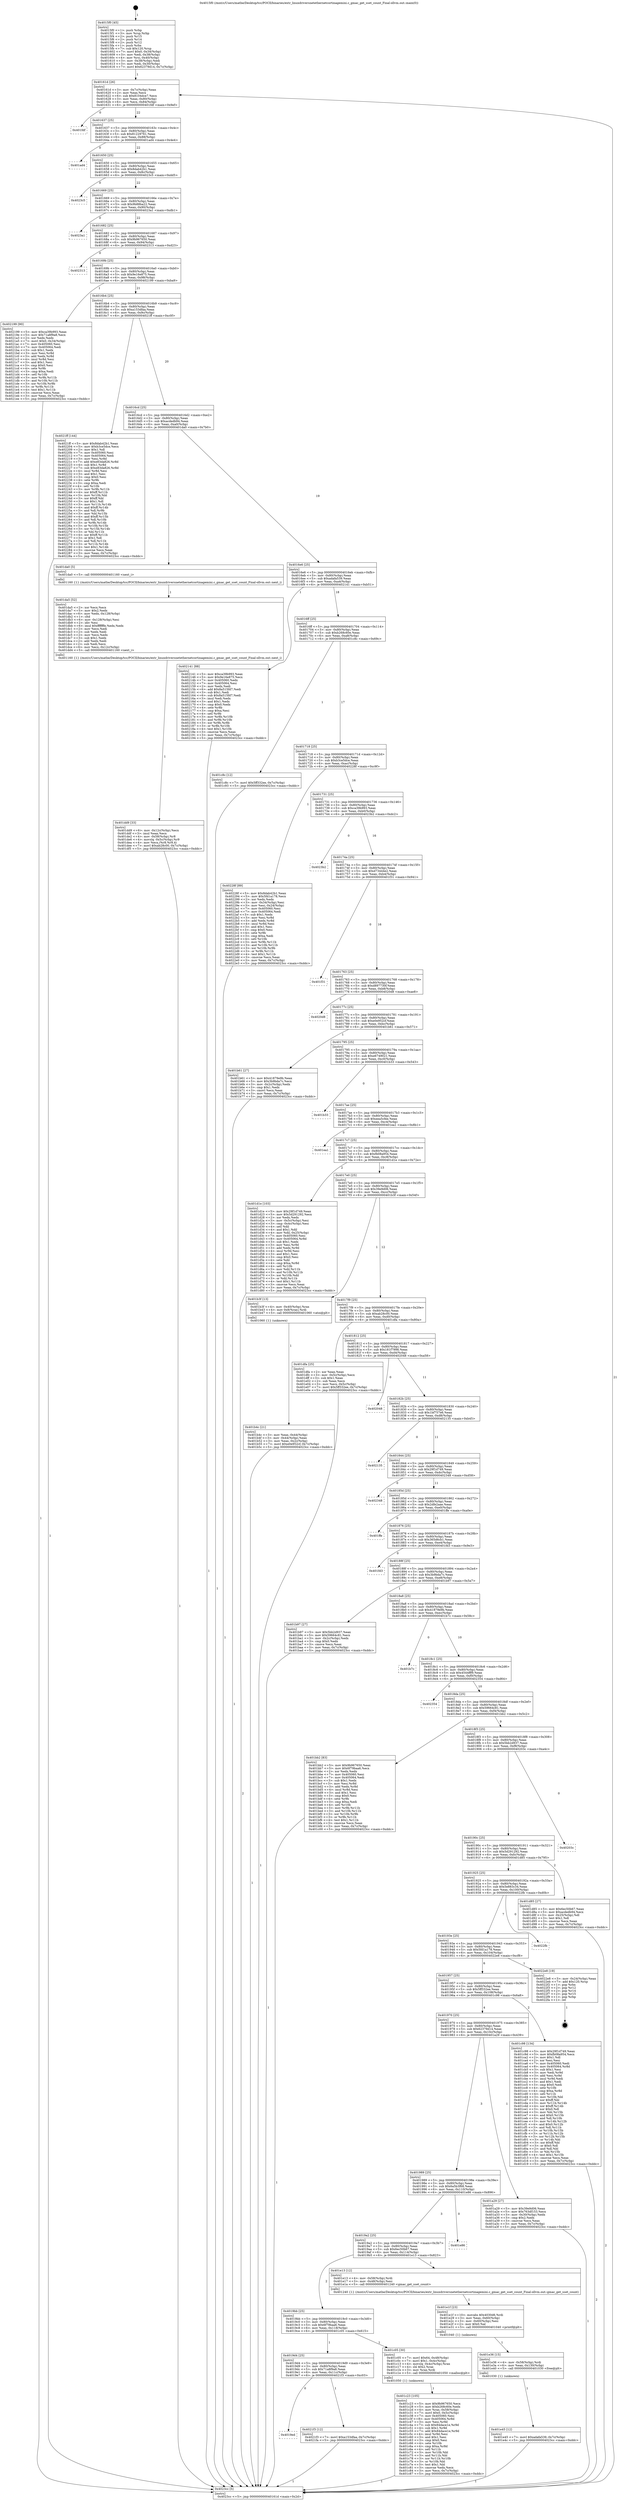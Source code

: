 digraph "0x4015f0" {
  label = "0x4015f0 (/mnt/c/Users/mathe/Desktop/tcc/POCII/binaries/extr_linuxdriversnetethernetcortinagemini.c_gmac_get_sset_count_Final-ollvm.out::main(0))"
  labelloc = "t"
  node[shape=record]

  Entry [label="",width=0.3,height=0.3,shape=circle,fillcolor=black,style=filled]
  "0x40161d" [label="{
     0x40161d [26]\l
     | [instrs]\l
     &nbsp;&nbsp;0x40161d \<+3\>: mov -0x7c(%rbp),%eax\l
     &nbsp;&nbsp;0x401620 \<+2\>: mov %eax,%ecx\l
     &nbsp;&nbsp;0x401622 \<+6\>: sub $0x8104dce7,%ecx\l
     &nbsp;&nbsp;0x401628 \<+3\>: mov %eax,-0x80(%rbp)\l
     &nbsp;&nbsp;0x40162b \<+6\>: mov %ecx,-0x84(%rbp)\l
     &nbsp;&nbsp;0x401631 \<+6\>: je 0000000000401fdf \<main+0x9ef\>\l
  }"]
  "0x401fdf" [label="{
     0x401fdf\l
  }", style=dashed]
  "0x401637" [label="{
     0x401637 [25]\l
     | [instrs]\l
     &nbsp;&nbsp;0x401637 \<+5\>: jmp 000000000040163c \<main+0x4c\>\l
     &nbsp;&nbsp;0x40163c \<+3\>: mov -0x80(%rbp),%eax\l
     &nbsp;&nbsp;0x40163f \<+5\>: sub $0x81229761,%eax\l
     &nbsp;&nbsp;0x401644 \<+6\>: mov %eax,-0x88(%rbp)\l
     &nbsp;&nbsp;0x40164a \<+6\>: je 0000000000401ad4 \<main+0x4e4\>\l
  }"]
  Exit [label="",width=0.3,height=0.3,shape=circle,fillcolor=black,style=filled,peripheries=2]
  "0x401ad4" [label="{
     0x401ad4\l
  }", style=dashed]
  "0x401650" [label="{
     0x401650 [25]\l
     | [instrs]\l
     &nbsp;&nbsp;0x401650 \<+5\>: jmp 0000000000401655 \<main+0x65\>\l
     &nbsp;&nbsp;0x401655 \<+3\>: mov -0x80(%rbp),%eax\l
     &nbsp;&nbsp;0x401658 \<+5\>: sub $0x8dab42b1,%eax\l
     &nbsp;&nbsp;0x40165d \<+6\>: mov %eax,-0x8c(%rbp)\l
     &nbsp;&nbsp;0x401663 \<+6\>: je 00000000004023c5 \<main+0xdd5\>\l
  }"]
  "0x4019ed" [label="{
     0x4019ed\l
  }", style=dashed]
  "0x4023c5" [label="{
     0x4023c5\l
  }", style=dashed]
  "0x401669" [label="{
     0x401669 [25]\l
     | [instrs]\l
     &nbsp;&nbsp;0x401669 \<+5\>: jmp 000000000040166e \<main+0x7e\>\l
     &nbsp;&nbsp;0x40166e \<+3\>: mov -0x80(%rbp),%eax\l
     &nbsp;&nbsp;0x401671 \<+5\>: sub $0x9b88ba22,%eax\l
     &nbsp;&nbsp;0x401676 \<+6\>: mov %eax,-0x90(%rbp)\l
     &nbsp;&nbsp;0x40167c \<+6\>: je 00000000004023a1 \<main+0xdb1\>\l
  }"]
  "0x4021f3" [label="{
     0x4021f3 [12]\l
     | [instrs]\l
     &nbsp;&nbsp;0x4021f3 \<+7\>: movl $0xa153dfaa,-0x7c(%rbp)\l
     &nbsp;&nbsp;0x4021fa \<+5\>: jmp 00000000004023cc \<main+0xddc\>\l
  }"]
  "0x4023a1" [label="{
     0x4023a1\l
  }", style=dashed]
  "0x401682" [label="{
     0x401682 [25]\l
     | [instrs]\l
     &nbsp;&nbsp;0x401682 \<+5\>: jmp 0000000000401687 \<main+0x97\>\l
     &nbsp;&nbsp;0x401687 \<+3\>: mov -0x80(%rbp),%eax\l
     &nbsp;&nbsp;0x40168a \<+5\>: sub $0x9b967650,%eax\l
     &nbsp;&nbsp;0x40168f \<+6\>: mov %eax,-0x94(%rbp)\l
     &nbsp;&nbsp;0x401695 \<+6\>: je 0000000000402313 \<main+0xd23\>\l
  }"]
  "0x401e45" [label="{
     0x401e45 [12]\l
     | [instrs]\l
     &nbsp;&nbsp;0x401e45 \<+7\>: movl $0xadafa539,-0x7c(%rbp)\l
     &nbsp;&nbsp;0x401e4c \<+5\>: jmp 00000000004023cc \<main+0xddc\>\l
  }"]
  "0x402313" [label="{
     0x402313\l
  }", style=dashed]
  "0x40169b" [label="{
     0x40169b [25]\l
     | [instrs]\l
     &nbsp;&nbsp;0x40169b \<+5\>: jmp 00000000004016a0 \<main+0xb0\>\l
     &nbsp;&nbsp;0x4016a0 \<+3\>: mov -0x80(%rbp),%eax\l
     &nbsp;&nbsp;0x4016a3 \<+5\>: sub $0x9e16e875,%eax\l
     &nbsp;&nbsp;0x4016a8 \<+6\>: mov %eax,-0x98(%rbp)\l
     &nbsp;&nbsp;0x4016ae \<+6\>: je 0000000000402199 \<main+0xba9\>\l
  }"]
  "0x401e36" [label="{
     0x401e36 [15]\l
     | [instrs]\l
     &nbsp;&nbsp;0x401e36 \<+4\>: mov -0x58(%rbp),%rdi\l
     &nbsp;&nbsp;0x401e3a \<+6\>: mov %eax,-0x130(%rbp)\l
     &nbsp;&nbsp;0x401e40 \<+5\>: call 0000000000401030 \<free@plt\>\l
     | [calls]\l
     &nbsp;&nbsp;0x401030 \{1\} (unknown)\l
  }"]
  "0x402199" [label="{
     0x402199 [90]\l
     | [instrs]\l
     &nbsp;&nbsp;0x402199 \<+5\>: mov $0xca39b993,%eax\l
     &nbsp;&nbsp;0x40219e \<+5\>: mov $0x71a8f9a8,%ecx\l
     &nbsp;&nbsp;0x4021a3 \<+2\>: xor %edx,%edx\l
     &nbsp;&nbsp;0x4021a5 \<+7\>: movl $0x0,-0x34(%rbp)\l
     &nbsp;&nbsp;0x4021ac \<+7\>: mov 0x405060,%esi\l
     &nbsp;&nbsp;0x4021b3 \<+7\>: mov 0x405064,%edi\l
     &nbsp;&nbsp;0x4021ba \<+3\>: sub $0x1,%edx\l
     &nbsp;&nbsp;0x4021bd \<+3\>: mov %esi,%r8d\l
     &nbsp;&nbsp;0x4021c0 \<+3\>: add %edx,%r8d\l
     &nbsp;&nbsp;0x4021c3 \<+4\>: imul %r8d,%esi\l
     &nbsp;&nbsp;0x4021c7 \<+3\>: and $0x1,%esi\l
     &nbsp;&nbsp;0x4021ca \<+3\>: cmp $0x0,%esi\l
     &nbsp;&nbsp;0x4021cd \<+4\>: sete %r9b\l
     &nbsp;&nbsp;0x4021d1 \<+3\>: cmp $0xa,%edi\l
     &nbsp;&nbsp;0x4021d4 \<+4\>: setl %r10b\l
     &nbsp;&nbsp;0x4021d8 \<+3\>: mov %r9b,%r11b\l
     &nbsp;&nbsp;0x4021db \<+3\>: and %r10b,%r11b\l
     &nbsp;&nbsp;0x4021de \<+3\>: xor %r10b,%r9b\l
     &nbsp;&nbsp;0x4021e1 \<+3\>: or %r9b,%r11b\l
     &nbsp;&nbsp;0x4021e4 \<+4\>: test $0x1,%r11b\l
     &nbsp;&nbsp;0x4021e8 \<+3\>: cmovne %ecx,%eax\l
     &nbsp;&nbsp;0x4021eb \<+3\>: mov %eax,-0x7c(%rbp)\l
     &nbsp;&nbsp;0x4021ee \<+5\>: jmp 00000000004023cc \<main+0xddc\>\l
  }"]
  "0x4016b4" [label="{
     0x4016b4 [25]\l
     | [instrs]\l
     &nbsp;&nbsp;0x4016b4 \<+5\>: jmp 00000000004016b9 \<main+0xc9\>\l
     &nbsp;&nbsp;0x4016b9 \<+3\>: mov -0x80(%rbp),%eax\l
     &nbsp;&nbsp;0x4016bc \<+5\>: sub $0xa153dfaa,%eax\l
     &nbsp;&nbsp;0x4016c1 \<+6\>: mov %eax,-0x9c(%rbp)\l
     &nbsp;&nbsp;0x4016c7 \<+6\>: je 00000000004021ff \<main+0xc0f\>\l
  }"]
  "0x401e1f" [label="{
     0x401e1f [23]\l
     | [instrs]\l
     &nbsp;&nbsp;0x401e1f \<+10\>: movabs $0x4030d6,%rdi\l
     &nbsp;&nbsp;0x401e29 \<+3\>: mov %eax,-0x60(%rbp)\l
     &nbsp;&nbsp;0x401e2c \<+3\>: mov -0x60(%rbp),%esi\l
     &nbsp;&nbsp;0x401e2f \<+2\>: mov $0x0,%al\l
     &nbsp;&nbsp;0x401e31 \<+5\>: call 0000000000401040 \<printf@plt\>\l
     | [calls]\l
     &nbsp;&nbsp;0x401040 \{1\} (unknown)\l
  }"]
  "0x4021ff" [label="{
     0x4021ff [144]\l
     | [instrs]\l
     &nbsp;&nbsp;0x4021ff \<+5\>: mov $0x8dab42b1,%eax\l
     &nbsp;&nbsp;0x402204 \<+5\>: mov $0xb3ce5dce,%ecx\l
     &nbsp;&nbsp;0x402209 \<+2\>: mov $0x1,%dl\l
     &nbsp;&nbsp;0x40220b \<+7\>: mov 0x405060,%esi\l
     &nbsp;&nbsp;0x402212 \<+7\>: mov 0x405064,%edi\l
     &nbsp;&nbsp;0x402219 \<+3\>: mov %esi,%r8d\l
     &nbsp;&nbsp;0x40221c \<+7\>: add $0xe83da826,%r8d\l
     &nbsp;&nbsp;0x402223 \<+4\>: sub $0x1,%r8d\l
     &nbsp;&nbsp;0x402227 \<+7\>: sub $0xe83da826,%r8d\l
     &nbsp;&nbsp;0x40222e \<+4\>: imul %r8d,%esi\l
     &nbsp;&nbsp;0x402232 \<+3\>: and $0x1,%esi\l
     &nbsp;&nbsp;0x402235 \<+3\>: cmp $0x0,%esi\l
     &nbsp;&nbsp;0x402238 \<+4\>: sete %r9b\l
     &nbsp;&nbsp;0x40223c \<+3\>: cmp $0xa,%edi\l
     &nbsp;&nbsp;0x40223f \<+4\>: setl %r10b\l
     &nbsp;&nbsp;0x402243 \<+3\>: mov %r9b,%r11b\l
     &nbsp;&nbsp;0x402246 \<+4\>: xor $0xff,%r11b\l
     &nbsp;&nbsp;0x40224a \<+3\>: mov %r10b,%bl\l
     &nbsp;&nbsp;0x40224d \<+3\>: xor $0xff,%bl\l
     &nbsp;&nbsp;0x402250 \<+3\>: xor $0x1,%dl\l
     &nbsp;&nbsp;0x402253 \<+3\>: mov %r11b,%r14b\l
     &nbsp;&nbsp;0x402256 \<+4\>: and $0xff,%r14b\l
     &nbsp;&nbsp;0x40225a \<+3\>: and %dl,%r9b\l
     &nbsp;&nbsp;0x40225d \<+3\>: mov %bl,%r15b\l
     &nbsp;&nbsp;0x402260 \<+4\>: and $0xff,%r15b\l
     &nbsp;&nbsp;0x402264 \<+3\>: and %dl,%r10b\l
     &nbsp;&nbsp;0x402267 \<+3\>: or %r9b,%r14b\l
     &nbsp;&nbsp;0x40226a \<+3\>: or %r10b,%r15b\l
     &nbsp;&nbsp;0x40226d \<+3\>: xor %r15b,%r14b\l
     &nbsp;&nbsp;0x402270 \<+3\>: or %bl,%r11b\l
     &nbsp;&nbsp;0x402273 \<+4\>: xor $0xff,%r11b\l
     &nbsp;&nbsp;0x402277 \<+3\>: or $0x1,%dl\l
     &nbsp;&nbsp;0x40227a \<+3\>: and %dl,%r11b\l
     &nbsp;&nbsp;0x40227d \<+3\>: or %r11b,%r14b\l
     &nbsp;&nbsp;0x402280 \<+4\>: test $0x1,%r14b\l
     &nbsp;&nbsp;0x402284 \<+3\>: cmovne %ecx,%eax\l
     &nbsp;&nbsp;0x402287 \<+3\>: mov %eax,-0x7c(%rbp)\l
     &nbsp;&nbsp;0x40228a \<+5\>: jmp 00000000004023cc \<main+0xddc\>\l
  }"]
  "0x4016cd" [label="{
     0x4016cd [25]\l
     | [instrs]\l
     &nbsp;&nbsp;0x4016cd \<+5\>: jmp 00000000004016d2 \<main+0xe2\>\l
     &nbsp;&nbsp;0x4016d2 \<+3\>: mov -0x80(%rbp),%eax\l
     &nbsp;&nbsp;0x4016d5 \<+5\>: sub $0xacdedb94,%eax\l
     &nbsp;&nbsp;0x4016da \<+6\>: mov %eax,-0xa0(%rbp)\l
     &nbsp;&nbsp;0x4016e0 \<+6\>: je 0000000000401da0 \<main+0x7b0\>\l
  }"]
  "0x401dd9" [label="{
     0x401dd9 [33]\l
     | [instrs]\l
     &nbsp;&nbsp;0x401dd9 \<+6\>: mov -0x12c(%rbp),%ecx\l
     &nbsp;&nbsp;0x401ddf \<+3\>: imul %eax,%ecx\l
     &nbsp;&nbsp;0x401de2 \<+4\>: mov -0x58(%rbp),%r8\l
     &nbsp;&nbsp;0x401de6 \<+4\>: movslq -0x5c(%rbp),%r9\l
     &nbsp;&nbsp;0x401dea \<+4\>: mov %ecx,(%r8,%r9,4)\l
     &nbsp;&nbsp;0x401dee \<+7\>: movl $0xab28c00,-0x7c(%rbp)\l
     &nbsp;&nbsp;0x401df5 \<+5\>: jmp 00000000004023cc \<main+0xddc\>\l
  }"]
  "0x401da0" [label="{
     0x401da0 [5]\l
     | [instrs]\l
     &nbsp;&nbsp;0x401da0 \<+5\>: call 0000000000401160 \<next_i\>\l
     | [calls]\l
     &nbsp;&nbsp;0x401160 \{1\} (/mnt/c/Users/mathe/Desktop/tcc/POCII/binaries/extr_linuxdriversnetethernetcortinagemini.c_gmac_get_sset_count_Final-ollvm.out::next_i)\l
  }"]
  "0x4016e6" [label="{
     0x4016e6 [25]\l
     | [instrs]\l
     &nbsp;&nbsp;0x4016e6 \<+5\>: jmp 00000000004016eb \<main+0xfb\>\l
     &nbsp;&nbsp;0x4016eb \<+3\>: mov -0x80(%rbp),%eax\l
     &nbsp;&nbsp;0x4016ee \<+5\>: sub $0xadafa539,%eax\l
     &nbsp;&nbsp;0x4016f3 \<+6\>: mov %eax,-0xa4(%rbp)\l
     &nbsp;&nbsp;0x4016f9 \<+6\>: je 0000000000402141 \<main+0xb51\>\l
  }"]
  "0x401da5" [label="{
     0x401da5 [52]\l
     | [instrs]\l
     &nbsp;&nbsp;0x401da5 \<+2\>: xor %ecx,%ecx\l
     &nbsp;&nbsp;0x401da7 \<+5\>: mov $0x2,%edx\l
     &nbsp;&nbsp;0x401dac \<+6\>: mov %edx,-0x128(%rbp)\l
     &nbsp;&nbsp;0x401db2 \<+1\>: cltd\l
     &nbsp;&nbsp;0x401db3 \<+6\>: mov -0x128(%rbp),%esi\l
     &nbsp;&nbsp;0x401db9 \<+2\>: idiv %esi\l
     &nbsp;&nbsp;0x401dbb \<+6\>: imul $0xfffffffe,%edx,%edx\l
     &nbsp;&nbsp;0x401dc1 \<+2\>: mov %ecx,%edi\l
     &nbsp;&nbsp;0x401dc3 \<+2\>: sub %edx,%edi\l
     &nbsp;&nbsp;0x401dc5 \<+2\>: mov %ecx,%edx\l
     &nbsp;&nbsp;0x401dc7 \<+3\>: sub $0x1,%edx\l
     &nbsp;&nbsp;0x401dca \<+2\>: add %edx,%edi\l
     &nbsp;&nbsp;0x401dcc \<+2\>: sub %edi,%ecx\l
     &nbsp;&nbsp;0x401dce \<+6\>: mov %ecx,-0x12c(%rbp)\l
     &nbsp;&nbsp;0x401dd4 \<+5\>: call 0000000000401160 \<next_i\>\l
     | [calls]\l
     &nbsp;&nbsp;0x401160 \{1\} (/mnt/c/Users/mathe/Desktop/tcc/POCII/binaries/extr_linuxdriversnetethernetcortinagemini.c_gmac_get_sset_count_Final-ollvm.out::next_i)\l
  }"]
  "0x402141" [label="{
     0x402141 [88]\l
     | [instrs]\l
     &nbsp;&nbsp;0x402141 \<+5\>: mov $0xca39b993,%eax\l
     &nbsp;&nbsp;0x402146 \<+5\>: mov $0x9e16e875,%ecx\l
     &nbsp;&nbsp;0x40214b \<+7\>: mov 0x405060,%edx\l
     &nbsp;&nbsp;0x402152 \<+7\>: mov 0x405064,%esi\l
     &nbsp;&nbsp;0x402159 \<+2\>: mov %edx,%edi\l
     &nbsp;&nbsp;0x40215b \<+6\>: add $0x8a515fd7,%edi\l
     &nbsp;&nbsp;0x402161 \<+3\>: sub $0x1,%edi\l
     &nbsp;&nbsp;0x402164 \<+6\>: sub $0x8a515fd7,%edi\l
     &nbsp;&nbsp;0x40216a \<+3\>: imul %edi,%edx\l
     &nbsp;&nbsp;0x40216d \<+3\>: and $0x1,%edx\l
     &nbsp;&nbsp;0x402170 \<+3\>: cmp $0x0,%edx\l
     &nbsp;&nbsp;0x402173 \<+4\>: sete %r8b\l
     &nbsp;&nbsp;0x402177 \<+3\>: cmp $0xa,%esi\l
     &nbsp;&nbsp;0x40217a \<+4\>: setl %r9b\l
     &nbsp;&nbsp;0x40217e \<+3\>: mov %r8b,%r10b\l
     &nbsp;&nbsp;0x402181 \<+3\>: and %r9b,%r10b\l
     &nbsp;&nbsp;0x402184 \<+3\>: xor %r9b,%r8b\l
     &nbsp;&nbsp;0x402187 \<+3\>: or %r8b,%r10b\l
     &nbsp;&nbsp;0x40218a \<+4\>: test $0x1,%r10b\l
     &nbsp;&nbsp;0x40218e \<+3\>: cmovne %ecx,%eax\l
     &nbsp;&nbsp;0x402191 \<+3\>: mov %eax,-0x7c(%rbp)\l
     &nbsp;&nbsp;0x402194 \<+5\>: jmp 00000000004023cc \<main+0xddc\>\l
  }"]
  "0x4016ff" [label="{
     0x4016ff [25]\l
     | [instrs]\l
     &nbsp;&nbsp;0x4016ff \<+5\>: jmp 0000000000401704 \<main+0x114\>\l
     &nbsp;&nbsp;0x401704 \<+3\>: mov -0x80(%rbp),%eax\l
     &nbsp;&nbsp;0x401707 \<+5\>: sub $0xb268c60e,%eax\l
     &nbsp;&nbsp;0x40170c \<+6\>: mov %eax,-0xa8(%rbp)\l
     &nbsp;&nbsp;0x401712 \<+6\>: je 0000000000401c8c \<main+0x69c\>\l
  }"]
  "0x401c23" [label="{
     0x401c23 [105]\l
     | [instrs]\l
     &nbsp;&nbsp;0x401c23 \<+5\>: mov $0x9b967650,%ecx\l
     &nbsp;&nbsp;0x401c28 \<+5\>: mov $0xb268c60e,%edx\l
     &nbsp;&nbsp;0x401c2d \<+4\>: mov %rax,-0x58(%rbp)\l
     &nbsp;&nbsp;0x401c31 \<+7\>: movl $0x0,-0x5c(%rbp)\l
     &nbsp;&nbsp;0x401c38 \<+7\>: mov 0x405060,%esi\l
     &nbsp;&nbsp;0x401c3f \<+8\>: mov 0x405064,%r8d\l
     &nbsp;&nbsp;0x401c47 \<+3\>: mov %esi,%r9d\l
     &nbsp;&nbsp;0x401c4a \<+7\>: sub $0x84dace1e,%r9d\l
     &nbsp;&nbsp;0x401c51 \<+4\>: sub $0x1,%r9d\l
     &nbsp;&nbsp;0x401c55 \<+7\>: add $0x84dace1e,%r9d\l
     &nbsp;&nbsp;0x401c5c \<+4\>: imul %r9d,%esi\l
     &nbsp;&nbsp;0x401c60 \<+3\>: and $0x1,%esi\l
     &nbsp;&nbsp;0x401c63 \<+3\>: cmp $0x0,%esi\l
     &nbsp;&nbsp;0x401c66 \<+4\>: sete %r10b\l
     &nbsp;&nbsp;0x401c6a \<+4\>: cmp $0xa,%r8d\l
     &nbsp;&nbsp;0x401c6e \<+4\>: setl %r11b\l
     &nbsp;&nbsp;0x401c72 \<+3\>: mov %r10b,%bl\l
     &nbsp;&nbsp;0x401c75 \<+3\>: and %r11b,%bl\l
     &nbsp;&nbsp;0x401c78 \<+3\>: xor %r11b,%r10b\l
     &nbsp;&nbsp;0x401c7b \<+3\>: or %r10b,%bl\l
     &nbsp;&nbsp;0x401c7e \<+3\>: test $0x1,%bl\l
     &nbsp;&nbsp;0x401c81 \<+3\>: cmovne %edx,%ecx\l
     &nbsp;&nbsp;0x401c84 \<+3\>: mov %ecx,-0x7c(%rbp)\l
     &nbsp;&nbsp;0x401c87 \<+5\>: jmp 00000000004023cc \<main+0xddc\>\l
  }"]
  "0x401c8c" [label="{
     0x401c8c [12]\l
     | [instrs]\l
     &nbsp;&nbsp;0x401c8c \<+7\>: movl $0x5ff332ee,-0x7c(%rbp)\l
     &nbsp;&nbsp;0x401c93 \<+5\>: jmp 00000000004023cc \<main+0xddc\>\l
  }"]
  "0x401718" [label="{
     0x401718 [25]\l
     | [instrs]\l
     &nbsp;&nbsp;0x401718 \<+5\>: jmp 000000000040171d \<main+0x12d\>\l
     &nbsp;&nbsp;0x40171d \<+3\>: mov -0x80(%rbp),%eax\l
     &nbsp;&nbsp;0x401720 \<+5\>: sub $0xb3ce5dce,%eax\l
     &nbsp;&nbsp;0x401725 \<+6\>: mov %eax,-0xac(%rbp)\l
     &nbsp;&nbsp;0x40172b \<+6\>: je 000000000040228f \<main+0xc9f\>\l
  }"]
  "0x4019d4" [label="{
     0x4019d4 [25]\l
     | [instrs]\l
     &nbsp;&nbsp;0x4019d4 \<+5\>: jmp 00000000004019d9 \<main+0x3e9\>\l
     &nbsp;&nbsp;0x4019d9 \<+3\>: mov -0x80(%rbp),%eax\l
     &nbsp;&nbsp;0x4019dc \<+5\>: sub $0x71a8f9a8,%eax\l
     &nbsp;&nbsp;0x4019e1 \<+6\>: mov %eax,-0x11c(%rbp)\l
     &nbsp;&nbsp;0x4019e7 \<+6\>: je 00000000004021f3 \<main+0xc03\>\l
  }"]
  "0x40228f" [label="{
     0x40228f [89]\l
     | [instrs]\l
     &nbsp;&nbsp;0x40228f \<+5\>: mov $0x8dab42b1,%eax\l
     &nbsp;&nbsp;0x402294 \<+5\>: mov $0x5fd1a178,%ecx\l
     &nbsp;&nbsp;0x402299 \<+2\>: xor %edx,%edx\l
     &nbsp;&nbsp;0x40229b \<+3\>: mov -0x34(%rbp),%esi\l
     &nbsp;&nbsp;0x40229e \<+3\>: mov %esi,-0x24(%rbp)\l
     &nbsp;&nbsp;0x4022a1 \<+7\>: mov 0x405060,%esi\l
     &nbsp;&nbsp;0x4022a8 \<+7\>: mov 0x405064,%edi\l
     &nbsp;&nbsp;0x4022af \<+3\>: sub $0x1,%edx\l
     &nbsp;&nbsp;0x4022b2 \<+3\>: mov %esi,%r8d\l
     &nbsp;&nbsp;0x4022b5 \<+3\>: add %edx,%r8d\l
     &nbsp;&nbsp;0x4022b8 \<+4\>: imul %r8d,%esi\l
     &nbsp;&nbsp;0x4022bc \<+3\>: and $0x1,%esi\l
     &nbsp;&nbsp;0x4022bf \<+3\>: cmp $0x0,%esi\l
     &nbsp;&nbsp;0x4022c2 \<+4\>: sete %r9b\l
     &nbsp;&nbsp;0x4022c6 \<+3\>: cmp $0xa,%edi\l
     &nbsp;&nbsp;0x4022c9 \<+4\>: setl %r10b\l
     &nbsp;&nbsp;0x4022cd \<+3\>: mov %r9b,%r11b\l
     &nbsp;&nbsp;0x4022d0 \<+3\>: and %r10b,%r11b\l
     &nbsp;&nbsp;0x4022d3 \<+3\>: xor %r10b,%r9b\l
     &nbsp;&nbsp;0x4022d6 \<+3\>: or %r9b,%r11b\l
     &nbsp;&nbsp;0x4022d9 \<+4\>: test $0x1,%r11b\l
     &nbsp;&nbsp;0x4022dd \<+3\>: cmovne %ecx,%eax\l
     &nbsp;&nbsp;0x4022e0 \<+3\>: mov %eax,-0x7c(%rbp)\l
     &nbsp;&nbsp;0x4022e3 \<+5\>: jmp 00000000004023cc \<main+0xddc\>\l
  }"]
  "0x401731" [label="{
     0x401731 [25]\l
     | [instrs]\l
     &nbsp;&nbsp;0x401731 \<+5\>: jmp 0000000000401736 \<main+0x146\>\l
     &nbsp;&nbsp;0x401736 \<+3\>: mov -0x80(%rbp),%eax\l
     &nbsp;&nbsp;0x401739 \<+5\>: sub $0xca39b993,%eax\l
     &nbsp;&nbsp;0x40173e \<+6\>: mov %eax,-0xb0(%rbp)\l
     &nbsp;&nbsp;0x401744 \<+6\>: je 00000000004023b2 \<main+0xdc2\>\l
  }"]
  "0x401c05" [label="{
     0x401c05 [30]\l
     | [instrs]\l
     &nbsp;&nbsp;0x401c05 \<+7\>: movl $0x64,-0x48(%rbp)\l
     &nbsp;&nbsp;0x401c0c \<+7\>: movl $0x1,-0x4c(%rbp)\l
     &nbsp;&nbsp;0x401c13 \<+4\>: movslq -0x4c(%rbp),%rax\l
     &nbsp;&nbsp;0x401c17 \<+4\>: shl $0x2,%rax\l
     &nbsp;&nbsp;0x401c1b \<+3\>: mov %rax,%rdi\l
     &nbsp;&nbsp;0x401c1e \<+5\>: call 0000000000401050 \<malloc@plt\>\l
     | [calls]\l
     &nbsp;&nbsp;0x401050 \{1\} (unknown)\l
  }"]
  "0x4023b2" [label="{
     0x4023b2\l
  }", style=dashed]
  "0x40174a" [label="{
     0x40174a [25]\l
     | [instrs]\l
     &nbsp;&nbsp;0x40174a \<+5\>: jmp 000000000040174f \<main+0x15f\>\l
     &nbsp;&nbsp;0x40174f \<+3\>: mov -0x80(%rbp),%eax\l
     &nbsp;&nbsp;0x401752 \<+5\>: sub $0xd73444e2,%eax\l
     &nbsp;&nbsp;0x401757 \<+6\>: mov %eax,-0xb4(%rbp)\l
     &nbsp;&nbsp;0x40175d \<+6\>: je 0000000000401f31 \<main+0x941\>\l
  }"]
  "0x4019bb" [label="{
     0x4019bb [25]\l
     | [instrs]\l
     &nbsp;&nbsp;0x4019bb \<+5\>: jmp 00000000004019c0 \<main+0x3d0\>\l
     &nbsp;&nbsp;0x4019c0 \<+3\>: mov -0x80(%rbp),%eax\l
     &nbsp;&nbsp;0x4019c3 \<+5\>: sub $0x6f79baa6,%eax\l
     &nbsp;&nbsp;0x4019c8 \<+6\>: mov %eax,-0x118(%rbp)\l
     &nbsp;&nbsp;0x4019ce \<+6\>: je 0000000000401c05 \<main+0x615\>\l
  }"]
  "0x401f31" [label="{
     0x401f31\l
  }", style=dashed]
  "0x401763" [label="{
     0x401763 [25]\l
     | [instrs]\l
     &nbsp;&nbsp;0x401763 \<+5\>: jmp 0000000000401768 \<main+0x178\>\l
     &nbsp;&nbsp;0x401768 \<+3\>: mov -0x80(%rbp),%eax\l
     &nbsp;&nbsp;0x40176b \<+5\>: sub $0xd897730f,%eax\l
     &nbsp;&nbsp;0x401770 \<+6\>: mov %eax,-0xb8(%rbp)\l
     &nbsp;&nbsp;0x401776 \<+6\>: je 00000000004020d8 \<main+0xae8\>\l
  }"]
  "0x401e13" [label="{
     0x401e13 [12]\l
     | [instrs]\l
     &nbsp;&nbsp;0x401e13 \<+4\>: mov -0x58(%rbp),%rdi\l
     &nbsp;&nbsp;0x401e17 \<+3\>: mov -0x48(%rbp),%esi\l
     &nbsp;&nbsp;0x401e1a \<+5\>: call 0000000000401240 \<gmac_get_sset_count\>\l
     | [calls]\l
     &nbsp;&nbsp;0x401240 \{1\} (/mnt/c/Users/mathe/Desktop/tcc/POCII/binaries/extr_linuxdriversnetethernetcortinagemini.c_gmac_get_sset_count_Final-ollvm.out::gmac_get_sset_count)\l
  }"]
  "0x4020d8" [label="{
     0x4020d8\l
  }", style=dashed]
  "0x40177c" [label="{
     0x40177c [25]\l
     | [instrs]\l
     &nbsp;&nbsp;0x40177c \<+5\>: jmp 0000000000401781 \<main+0x191\>\l
     &nbsp;&nbsp;0x401781 \<+3\>: mov -0x80(%rbp),%eax\l
     &nbsp;&nbsp;0x401784 \<+5\>: sub $0xe0e952cf,%eax\l
     &nbsp;&nbsp;0x401789 \<+6\>: mov %eax,-0xbc(%rbp)\l
     &nbsp;&nbsp;0x40178f \<+6\>: je 0000000000401b61 \<main+0x571\>\l
  }"]
  "0x4019a2" [label="{
     0x4019a2 [25]\l
     | [instrs]\l
     &nbsp;&nbsp;0x4019a2 \<+5\>: jmp 00000000004019a7 \<main+0x3b7\>\l
     &nbsp;&nbsp;0x4019a7 \<+3\>: mov -0x80(%rbp),%eax\l
     &nbsp;&nbsp;0x4019aa \<+5\>: sub $0x6ec50b67,%eax\l
     &nbsp;&nbsp;0x4019af \<+6\>: mov %eax,-0x114(%rbp)\l
     &nbsp;&nbsp;0x4019b5 \<+6\>: je 0000000000401e13 \<main+0x823\>\l
  }"]
  "0x401b61" [label="{
     0x401b61 [27]\l
     | [instrs]\l
     &nbsp;&nbsp;0x401b61 \<+5\>: mov $0x41879e9b,%eax\l
     &nbsp;&nbsp;0x401b66 \<+5\>: mov $0x3b9bda7c,%ecx\l
     &nbsp;&nbsp;0x401b6b \<+3\>: mov -0x2c(%rbp),%edx\l
     &nbsp;&nbsp;0x401b6e \<+3\>: cmp $0x1,%edx\l
     &nbsp;&nbsp;0x401b71 \<+3\>: cmovl %ecx,%eax\l
     &nbsp;&nbsp;0x401b74 \<+3\>: mov %eax,-0x7c(%rbp)\l
     &nbsp;&nbsp;0x401b77 \<+5\>: jmp 00000000004023cc \<main+0xddc\>\l
  }"]
  "0x401795" [label="{
     0x401795 [25]\l
     | [instrs]\l
     &nbsp;&nbsp;0x401795 \<+5\>: jmp 000000000040179a \<main+0x1aa\>\l
     &nbsp;&nbsp;0x40179a \<+3\>: mov -0x80(%rbp),%eax\l
     &nbsp;&nbsp;0x40179d \<+5\>: sub $0xe6749021,%eax\l
     &nbsp;&nbsp;0x4017a2 \<+6\>: mov %eax,-0xc0(%rbp)\l
     &nbsp;&nbsp;0x4017a8 \<+6\>: je 0000000000401b33 \<main+0x543\>\l
  }"]
  "0x401e86" [label="{
     0x401e86\l
  }", style=dashed]
  "0x401b33" [label="{
     0x401b33\l
  }", style=dashed]
  "0x4017ae" [label="{
     0x4017ae [25]\l
     | [instrs]\l
     &nbsp;&nbsp;0x4017ae \<+5\>: jmp 00000000004017b3 \<main+0x1c3\>\l
     &nbsp;&nbsp;0x4017b3 \<+3\>: mov -0x80(%rbp),%eax\l
     &nbsp;&nbsp;0x4017b6 \<+5\>: sub $0xeea5cfee,%eax\l
     &nbsp;&nbsp;0x4017bb \<+6\>: mov %eax,-0xc4(%rbp)\l
     &nbsp;&nbsp;0x4017c1 \<+6\>: je 0000000000401ea1 \<main+0x8b1\>\l
  }"]
  "0x401b4c" [label="{
     0x401b4c [21]\l
     | [instrs]\l
     &nbsp;&nbsp;0x401b4c \<+3\>: mov %eax,-0x44(%rbp)\l
     &nbsp;&nbsp;0x401b4f \<+3\>: mov -0x44(%rbp),%eax\l
     &nbsp;&nbsp;0x401b52 \<+3\>: mov %eax,-0x2c(%rbp)\l
     &nbsp;&nbsp;0x401b55 \<+7\>: movl $0xe0e952cf,-0x7c(%rbp)\l
     &nbsp;&nbsp;0x401b5c \<+5\>: jmp 00000000004023cc \<main+0xddc\>\l
  }"]
  "0x401ea1" [label="{
     0x401ea1\l
  }", style=dashed]
  "0x4017c7" [label="{
     0x4017c7 [25]\l
     | [instrs]\l
     &nbsp;&nbsp;0x4017c7 \<+5\>: jmp 00000000004017cc \<main+0x1dc\>\l
     &nbsp;&nbsp;0x4017cc \<+3\>: mov -0x80(%rbp),%eax\l
     &nbsp;&nbsp;0x4017cf \<+5\>: sub $0xfb08a954,%eax\l
     &nbsp;&nbsp;0x4017d4 \<+6\>: mov %eax,-0xc8(%rbp)\l
     &nbsp;&nbsp;0x4017da \<+6\>: je 0000000000401d1e \<main+0x72e\>\l
  }"]
  "0x4015f0" [label="{
     0x4015f0 [45]\l
     | [instrs]\l
     &nbsp;&nbsp;0x4015f0 \<+1\>: push %rbp\l
     &nbsp;&nbsp;0x4015f1 \<+3\>: mov %rsp,%rbp\l
     &nbsp;&nbsp;0x4015f4 \<+2\>: push %r15\l
     &nbsp;&nbsp;0x4015f6 \<+2\>: push %r14\l
     &nbsp;&nbsp;0x4015f8 \<+2\>: push %r12\l
     &nbsp;&nbsp;0x4015fa \<+1\>: push %rbx\l
     &nbsp;&nbsp;0x4015fb \<+7\>: sub $0x120,%rsp\l
     &nbsp;&nbsp;0x401602 \<+7\>: movl $0x0,-0x34(%rbp)\l
     &nbsp;&nbsp;0x401609 \<+3\>: mov %edi,-0x38(%rbp)\l
     &nbsp;&nbsp;0x40160c \<+4\>: mov %rsi,-0x40(%rbp)\l
     &nbsp;&nbsp;0x401610 \<+3\>: mov -0x38(%rbp),%edi\l
     &nbsp;&nbsp;0x401613 \<+3\>: mov %edi,-0x30(%rbp)\l
     &nbsp;&nbsp;0x401616 \<+7\>: movl $0x62379d14,-0x7c(%rbp)\l
  }"]
  "0x401d1e" [label="{
     0x401d1e [103]\l
     | [instrs]\l
     &nbsp;&nbsp;0x401d1e \<+5\>: mov $0x29f1d749,%eax\l
     &nbsp;&nbsp;0x401d23 \<+5\>: mov $0x5d291292,%ecx\l
     &nbsp;&nbsp;0x401d28 \<+2\>: xor %edx,%edx\l
     &nbsp;&nbsp;0x401d2a \<+3\>: mov -0x5c(%rbp),%esi\l
     &nbsp;&nbsp;0x401d2d \<+3\>: cmp -0x4c(%rbp),%esi\l
     &nbsp;&nbsp;0x401d30 \<+4\>: setl %dil\l
     &nbsp;&nbsp;0x401d34 \<+4\>: and $0x1,%dil\l
     &nbsp;&nbsp;0x401d38 \<+4\>: mov %dil,-0x25(%rbp)\l
     &nbsp;&nbsp;0x401d3c \<+7\>: mov 0x405060,%esi\l
     &nbsp;&nbsp;0x401d43 \<+8\>: mov 0x405064,%r8d\l
     &nbsp;&nbsp;0x401d4b \<+3\>: sub $0x1,%edx\l
     &nbsp;&nbsp;0x401d4e \<+3\>: mov %esi,%r9d\l
     &nbsp;&nbsp;0x401d51 \<+3\>: add %edx,%r9d\l
     &nbsp;&nbsp;0x401d54 \<+4\>: imul %r9d,%esi\l
     &nbsp;&nbsp;0x401d58 \<+3\>: and $0x1,%esi\l
     &nbsp;&nbsp;0x401d5b \<+3\>: cmp $0x0,%esi\l
     &nbsp;&nbsp;0x401d5e \<+4\>: sete %dil\l
     &nbsp;&nbsp;0x401d62 \<+4\>: cmp $0xa,%r8d\l
     &nbsp;&nbsp;0x401d66 \<+4\>: setl %r10b\l
     &nbsp;&nbsp;0x401d6a \<+3\>: mov %dil,%r11b\l
     &nbsp;&nbsp;0x401d6d \<+3\>: and %r10b,%r11b\l
     &nbsp;&nbsp;0x401d70 \<+3\>: xor %r10b,%dil\l
     &nbsp;&nbsp;0x401d73 \<+3\>: or %dil,%r11b\l
     &nbsp;&nbsp;0x401d76 \<+4\>: test $0x1,%r11b\l
     &nbsp;&nbsp;0x401d7a \<+3\>: cmovne %ecx,%eax\l
     &nbsp;&nbsp;0x401d7d \<+3\>: mov %eax,-0x7c(%rbp)\l
     &nbsp;&nbsp;0x401d80 \<+5\>: jmp 00000000004023cc \<main+0xddc\>\l
  }"]
  "0x4017e0" [label="{
     0x4017e0 [25]\l
     | [instrs]\l
     &nbsp;&nbsp;0x4017e0 \<+5\>: jmp 00000000004017e5 \<main+0x1f5\>\l
     &nbsp;&nbsp;0x4017e5 \<+3\>: mov -0x80(%rbp),%eax\l
     &nbsp;&nbsp;0x4017e8 \<+5\>: sub $0x39e9d06,%eax\l
     &nbsp;&nbsp;0x4017ed \<+6\>: mov %eax,-0xcc(%rbp)\l
     &nbsp;&nbsp;0x4017f3 \<+6\>: je 0000000000401b3f \<main+0x54f\>\l
  }"]
  "0x4023cc" [label="{
     0x4023cc [5]\l
     | [instrs]\l
     &nbsp;&nbsp;0x4023cc \<+5\>: jmp 000000000040161d \<main+0x2d\>\l
  }"]
  "0x401b3f" [label="{
     0x401b3f [13]\l
     | [instrs]\l
     &nbsp;&nbsp;0x401b3f \<+4\>: mov -0x40(%rbp),%rax\l
     &nbsp;&nbsp;0x401b43 \<+4\>: mov 0x8(%rax),%rdi\l
     &nbsp;&nbsp;0x401b47 \<+5\>: call 0000000000401060 \<atoi@plt\>\l
     | [calls]\l
     &nbsp;&nbsp;0x401060 \{1\} (unknown)\l
  }"]
  "0x4017f9" [label="{
     0x4017f9 [25]\l
     | [instrs]\l
     &nbsp;&nbsp;0x4017f9 \<+5\>: jmp 00000000004017fe \<main+0x20e\>\l
     &nbsp;&nbsp;0x4017fe \<+3\>: mov -0x80(%rbp),%eax\l
     &nbsp;&nbsp;0x401801 \<+5\>: sub $0xab28c00,%eax\l
     &nbsp;&nbsp;0x401806 \<+6\>: mov %eax,-0xd0(%rbp)\l
     &nbsp;&nbsp;0x40180c \<+6\>: je 0000000000401dfa \<main+0x80a\>\l
  }"]
  "0x401989" [label="{
     0x401989 [25]\l
     | [instrs]\l
     &nbsp;&nbsp;0x401989 \<+5\>: jmp 000000000040198e \<main+0x39e\>\l
     &nbsp;&nbsp;0x40198e \<+3\>: mov -0x80(%rbp),%eax\l
     &nbsp;&nbsp;0x401991 \<+5\>: sub $0x6a5b3f68,%eax\l
     &nbsp;&nbsp;0x401996 \<+6\>: mov %eax,-0x110(%rbp)\l
     &nbsp;&nbsp;0x40199c \<+6\>: je 0000000000401e86 \<main+0x896\>\l
  }"]
  "0x401dfa" [label="{
     0x401dfa [25]\l
     | [instrs]\l
     &nbsp;&nbsp;0x401dfa \<+2\>: xor %eax,%eax\l
     &nbsp;&nbsp;0x401dfc \<+3\>: mov -0x5c(%rbp),%ecx\l
     &nbsp;&nbsp;0x401dff \<+3\>: sub $0x1,%eax\l
     &nbsp;&nbsp;0x401e02 \<+2\>: sub %eax,%ecx\l
     &nbsp;&nbsp;0x401e04 \<+3\>: mov %ecx,-0x5c(%rbp)\l
     &nbsp;&nbsp;0x401e07 \<+7\>: movl $0x5ff332ee,-0x7c(%rbp)\l
     &nbsp;&nbsp;0x401e0e \<+5\>: jmp 00000000004023cc \<main+0xddc\>\l
  }"]
  "0x401812" [label="{
     0x401812 [25]\l
     | [instrs]\l
     &nbsp;&nbsp;0x401812 \<+5\>: jmp 0000000000401817 \<main+0x227\>\l
     &nbsp;&nbsp;0x401817 \<+3\>: mov -0x80(%rbp),%eax\l
     &nbsp;&nbsp;0x40181a \<+5\>: sub $0x181f7998,%eax\l
     &nbsp;&nbsp;0x40181f \<+6\>: mov %eax,-0xd4(%rbp)\l
     &nbsp;&nbsp;0x401825 \<+6\>: je 0000000000402048 \<main+0xa58\>\l
  }"]
  "0x401a29" [label="{
     0x401a29 [27]\l
     | [instrs]\l
     &nbsp;&nbsp;0x401a29 \<+5\>: mov $0x39e9d06,%eax\l
     &nbsp;&nbsp;0x401a2e \<+5\>: mov $0x763df153,%ecx\l
     &nbsp;&nbsp;0x401a33 \<+3\>: mov -0x30(%rbp),%edx\l
     &nbsp;&nbsp;0x401a36 \<+3\>: cmp $0x2,%edx\l
     &nbsp;&nbsp;0x401a39 \<+3\>: cmovne %ecx,%eax\l
     &nbsp;&nbsp;0x401a3c \<+3\>: mov %eax,-0x7c(%rbp)\l
     &nbsp;&nbsp;0x401a3f \<+5\>: jmp 00000000004023cc \<main+0xddc\>\l
  }"]
  "0x402048" [label="{
     0x402048\l
  }", style=dashed]
  "0x40182b" [label="{
     0x40182b [25]\l
     | [instrs]\l
     &nbsp;&nbsp;0x40182b \<+5\>: jmp 0000000000401830 \<main+0x240\>\l
     &nbsp;&nbsp;0x401830 \<+3\>: mov -0x80(%rbp),%eax\l
     &nbsp;&nbsp;0x401833 \<+5\>: sub $0x1bf757e6,%eax\l
     &nbsp;&nbsp;0x401838 \<+6\>: mov %eax,-0xd8(%rbp)\l
     &nbsp;&nbsp;0x40183e \<+6\>: je 0000000000402135 \<main+0xb45\>\l
  }"]
  "0x401970" [label="{
     0x401970 [25]\l
     | [instrs]\l
     &nbsp;&nbsp;0x401970 \<+5\>: jmp 0000000000401975 \<main+0x385\>\l
     &nbsp;&nbsp;0x401975 \<+3\>: mov -0x80(%rbp),%eax\l
     &nbsp;&nbsp;0x401978 \<+5\>: sub $0x62379d14,%eax\l
     &nbsp;&nbsp;0x40197d \<+6\>: mov %eax,-0x10c(%rbp)\l
     &nbsp;&nbsp;0x401983 \<+6\>: je 0000000000401a29 \<main+0x439\>\l
  }"]
  "0x402135" [label="{
     0x402135\l
  }", style=dashed]
  "0x401844" [label="{
     0x401844 [25]\l
     | [instrs]\l
     &nbsp;&nbsp;0x401844 \<+5\>: jmp 0000000000401849 \<main+0x259\>\l
     &nbsp;&nbsp;0x401849 \<+3\>: mov -0x80(%rbp),%eax\l
     &nbsp;&nbsp;0x40184c \<+5\>: sub $0x29f1d749,%eax\l
     &nbsp;&nbsp;0x401851 \<+6\>: mov %eax,-0xdc(%rbp)\l
     &nbsp;&nbsp;0x401857 \<+6\>: je 0000000000402348 \<main+0xd58\>\l
  }"]
  "0x401c98" [label="{
     0x401c98 [134]\l
     | [instrs]\l
     &nbsp;&nbsp;0x401c98 \<+5\>: mov $0x29f1d749,%eax\l
     &nbsp;&nbsp;0x401c9d \<+5\>: mov $0xfb08a954,%ecx\l
     &nbsp;&nbsp;0x401ca2 \<+2\>: mov $0x1,%dl\l
     &nbsp;&nbsp;0x401ca4 \<+2\>: xor %esi,%esi\l
     &nbsp;&nbsp;0x401ca6 \<+7\>: mov 0x405060,%edi\l
     &nbsp;&nbsp;0x401cad \<+8\>: mov 0x405064,%r8d\l
     &nbsp;&nbsp;0x401cb5 \<+3\>: sub $0x1,%esi\l
     &nbsp;&nbsp;0x401cb8 \<+3\>: mov %edi,%r9d\l
     &nbsp;&nbsp;0x401cbb \<+3\>: add %esi,%r9d\l
     &nbsp;&nbsp;0x401cbe \<+4\>: imul %r9d,%edi\l
     &nbsp;&nbsp;0x401cc2 \<+3\>: and $0x1,%edi\l
     &nbsp;&nbsp;0x401cc5 \<+3\>: cmp $0x0,%edi\l
     &nbsp;&nbsp;0x401cc8 \<+4\>: sete %r10b\l
     &nbsp;&nbsp;0x401ccc \<+4\>: cmp $0xa,%r8d\l
     &nbsp;&nbsp;0x401cd0 \<+4\>: setl %r11b\l
     &nbsp;&nbsp;0x401cd4 \<+3\>: mov %r10b,%bl\l
     &nbsp;&nbsp;0x401cd7 \<+3\>: xor $0xff,%bl\l
     &nbsp;&nbsp;0x401cda \<+3\>: mov %r11b,%r14b\l
     &nbsp;&nbsp;0x401cdd \<+4\>: xor $0xff,%r14b\l
     &nbsp;&nbsp;0x401ce1 \<+3\>: xor $0x0,%dl\l
     &nbsp;&nbsp;0x401ce4 \<+3\>: mov %bl,%r15b\l
     &nbsp;&nbsp;0x401ce7 \<+4\>: and $0x0,%r15b\l
     &nbsp;&nbsp;0x401ceb \<+3\>: and %dl,%r10b\l
     &nbsp;&nbsp;0x401cee \<+3\>: mov %r14b,%r12b\l
     &nbsp;&nbsp;0x401cf1 \<+4\>: and $0x0,%r12b\l
     &nbsp;&nbsp;0x401cf5 \<+3\>: and %dl,%r11b\l
     &nbsp;&nbsp;0x401cf8 \<+3\>: or %r10b,%r15b\l
     &nbsp;&nbsp;0x401cfb \<+3\>: or %r11b,%r12b\l
     &nbsp;&nbsp;0x401cfe \<+3\>: xor %r12b,%r15b\l
     &nbsp;&nbsp;0x401d01 \<+3\>: or %r14b,%bl\l
     &nbsp;&nbsp;0x401d04 \<+3\>: xor $0xff,%bl\l
     &nbsp;&nbsp;0x401d07 \<+3\>: or $0x0,%dl\l
     &nbsp;&nbsp;0x401d0a \<+2\>: and %dl,%bl\l
     &nbsp;&nbsp;0x401d0c \<+3\>: or %bl,%r15b\l
     &nbsp;&nbsp;0x401d0f \<+4\>: test $0x1,%r15b\l
     &nbsp;&nbsp;0x401d13 \<+3\>: cmovne %ecx,%eax\l
     &nbsp;&nbsp;0x401d16 \<+3\>: mov %eax,-0x7c(%rbp)\l
     &nbsp;&nbsp;0x401d19 \<+5\>: jmp 00000000004023cc \<main+0xddc\>\l
  }"]
  "0x402348" [label="{
     0x402348\l
  }", style=dashed]
  "0x40185d" [label="{
     0x40185d [25]\l
     | [instrs]\l
     &nbsp;&nbsp;0x40185d \<+5\>: jmp 0000000000401862 \<main+0x272\>\l
     &nbsp;&nbsp;0x401862 \<+3\>: mov -0x80(%rbp),%eax\l
     &nbsp;&nbsp;0x401865 \<+5\>: sub $0x2dfe2aae,%eax\l
     &nbsp;&nbsp;0x40186a \<+6\>: mov %eax,-0xe0(%rbp)\l
     &nbsp;&nbsp;0x401870 \<+6\>: je 0000000000401ffe \<main+0xa0e\>\l
  }"]
  "0x401957" [label="{
     0x401957 [25]\l
     | [instrs]\l
     &nbsp;&nbsp;0x401957 \<+5\>: jmp 000000000040195c \<main+0x36c\>\l
     &nbsp;&nbsp;0x40195c \<+3\>: mov -0x80(%rbp),%eax\l
     &nbsp;&nbsp;0x40195f \<+5\>: sub $0x5ff332ee,%eax\l
     &nbsp;&nbsp;0x401964 \<+6\>: mov %eax,-0x108(%rbp)\l
     &nbsp;&nbsp;0x40196a \<+6\>: je 0000000000401c98 \<main+0x6a8\>\l
  }"]
  "0x401ffe" [label="{
     0x401ffe\l
  }", style=dashed]
  "0x401876" [label="{
     0x401876 [25]\l
     | [instrs]\l
     &nbsp;&nbsp;0x401876 \<+5\>: jmp 000000000040187b \<main+0x28b\>\l
     &nbsp;&nbsp;0x40187b \<+3\>: mov -0x80(%rbp),%eax\l
     &nbsp;&nbsp;0x40187e \<+5\>: sub $0x365d6cb1,%eax\l
     &nbsp;&nbsp;0x401883 \<+6\>: mov %eax,-0xe4(%rbp)\l
     &nbsp;&nbsp;0x401889 \<+6\>: je 0000000000401fd3 \<main+0x9e3\>\l
  }"]
  "0x4022e8" [label="{
     0x4022e8 [19]\l
     | [instrs]\l
     &nbsp;&nbsp;0x4022e8 \<+3\>: mov -0x24(%rbp),%eax\l
     &nbsp;&nbsp;0x4022eb \<+7\>: add $0x120,%rsp\l
     &nbsp;&nbsp;0x4022f2 \<+1\>: pop %rbx\l
     &nbsp;&nbsp;0x4022f3 \<+2\>: pop %r12\l
     &nbsp;&nbsp;0x4022f5 \<+2\>: pop %r14\l
     &nbsp;&nbsp;0x4022f7 \<+2\>: pop %r15\l
     &nbsp;&nbsp;0x4022f9 \<+1\>: pop %rbp\l
     &nbsp;&nbsp;0x4022fa \<+1\>: ret\l
  }"]
  "0x401fd3" [label="{
     0x401fd3\l
  }", style=dashed]
  "0x40188f" [label="{
     0x40188f [25]\l
     | [instrs]\l
     &nbsp;&nbsp;0x40188f \<+5\>: jmp 0000000000401894 \<main+0x2a4\>\l
     &nbsp;&nbsp;0x401894 \<+3\>: mov -0x80(%rbp),%eax\l
     &nbsp;&nbsp;0x401897 \<+5\>: sub $0x3b9bda7c,%eax\l
     &nbsp;&nbsp;0x40189c \<+6\>: mov %eax,-0xe8(%rbp)\l
     &nbsp;&nbsp;0x4018a2 \<+6\>: je 0000000000401b97 \<main+0x5a7\>\l
  }"]
  "0x40193e" [label="{
     0x40193e [25]\l
     | [instrs]\l
     &nbsp;&nbsp;0x40193e \<+5\>: jmp 0000000000401943 \<main+0x353\>\l
     &nbsp;&nbsp;0x401943 \<+3\>: mov -0x80(%rbp),%eax\l
     &nbsp;&nbsp;0x401946 \<+5\>: sub $0x5fd1a178,%eax\l
     &nbsp;&nbsp;0x40194b \<+6\>: mov %eax,-0x104(%rbp)\l
     &nbsp;&nbsp;0x401951 \<+6\>: je 00000000004022e8 \<main+0xcf8\>\l
  }"]
  "0x401b97" [label="{
     0x401b97 [27]\l
     | [instrs]\l
     &nbsp;&nbsp;0x401b97 \<+5\>: mov $0x5bb2d937,%eax\l
     &nbsp;&nbsp;0x401b9c \<+5\>: mov $0x59664c81,%ecx\l
     &nbsp;&nbsp;0x401ba1 \<+3\>: mov -0x2c(%rbp),%edx\l
     &nbsp;&nbsp;0x401ba4 \<+3\>: cmp $0x0,%edx\l
     &nbsp;&nbsp;0x401ba7 \<+3\>: cmove %ecx,%eax\l
     &nbsp;&nbsp;0x401baa \<+3\>: mov %eax,-0x7c(%rbp)\l
     &nbsp;&nbsp;0x401bad \<+5\>: jmp 00000000004023cc \<main+0xddc\>\l
  }"]
  "0x4018a8" [label="{
     0x4018a8 [25]\l
     | [instrs]\l
     &nbsp;&nbsp;0x4018a8 \<+5\>: jmp 00000000004018ad \<main+0x2bd\>\l
     &nbsp;&nbsp;0x4018ad \<+3\>: mov -0x80(%rbp),%eax\l
     &nbsp;&nbsp;0x4018b0 \<+5\>: sub $0x41879e9b,%eax\l
     &nbsp;&nbsp;0x4018b5 \<+6\>: mov %eax,-0xec(%rbp)\l
     &nbsp;&nbsp;0x4018bb \<+6\>: je 0000000000401b7c \<main+0x58c\>\l
  }"]
  "0x4022fb" [label="{
     0x4022fb\l
  }", style=dashed]
  "0x401b7c" [label="{
     0x401b7c\l
  }", style=dashed]
  "0x4018c1" [label="{
     0x4018c1 [25]\l
     | [instrs]\l
     &nbsp;&nbsp;0x4018c1 \<+5\>: jmp 00000000004018c6 \<main+0x2d6\>\l
     &nbsp;&nbsp;0x4018c6 \<+3\>: mov -0x80(%rbp),%eax\l
     &nbsp;&nbsp;0x4018c9 \<+5\>: sub $0x4544fff9,%eax\l
     &nbsp;&nbsp;0x4018ce \<+6\>: mov %eax,-0xf0(%rbp)\l
     &nbsp;&nbsp;0x4018d4 \<+6\>: je 0000000000402354 \<main+0xd64\>\l
  }"]
  "0x401925" [label="{
     0x401925 [25]\l
     | [instrs]\l
     &nbsp;&nbsp;0x401925 \<+5\>: jmp 000000000040192a \<main+0x33a\>\l
     &nbsp;&nbsp;0x40192a \<+3\>: mov -0x80(%rbp),%eax\l
     &nbsp;&nbsp;0x40192d \<+5\>: sub $0x5e883c34,%eax\l
     &nbsp;&nbsp;0x401932 \<+6\>: mov %eax,-0x100(%rbp)\l
     &nbsp;&nbsp;0x401938 \<+6\>: je 00000000004022fb \<main+0xd0b\>\l
  }"]
  "0x402354" [label="{
     0x402354\l
  }", style=dashed]
  "0x4018da" [label="{
     0x4018da [25]\l
     | [instrs]\l
     &nbsp;&nbsp;0x4018da \<+5\>: jmp 00000000004018df \<main+0x2ef\>\l
     &nbsp;&nbsp;0x4018df \<+3\>: mov -0x80(%rbp),%eax\l
     &nbsp;&nbsp;0x4018e2 \<+5\>: sub $0x59664c81,%eax\l
     &nbsp;&nbsp;0x4018e7 \<+6\>: mov %eax,-0xf4(%rbp)\l
     &nbsp;&nbsp;0x4018ed \<+6\>: je 0000000000401bb2 \<main+0x5c2\>\l
  }"]
  "0x401d85" [label="{
     0x401d85 [27]\l
     | [instrs]\l
     &nbsp;&nbsp;0x401d85 \<+5\>: mov $0x6ec50b67,%eax\l
     &nbsp;&nbsp;0x401d8a \<+5\>: mov $0xacdedb94,%ecx\l
     &nbsp;&nbsp;0x401d8f \<+3\>: mov -0x25(%rbp),%dl\l
     &nbsp;&nbsp;0x401d92 \<+3\>: test $0x1,%dl\l
     &nbsp;&nbsp;0x401d95 \<+3\>: cmovne %ecx,%eax\l
     &nbsp;&nbsp;0x401d98 \<+3\>: mov %eax,-0x7c(%rbp)\l
     &nbsp;&nbsp;0x401d9b \<+5\>: jmp 00000000004023cc \<main+0xddc\>\l
  }"]
  "0x401bb2" [label="{
     0x401bb2 [83]\l
     | [instrs]\l
     &nbsp;&nbsp;0x401bb2 \<+5\>: mov $0x9b967650,%eax\l
     &nbsp;&nbsp;0x401bb7 \<+5\>: mov $0x6f79baa6,%ecx\l
     &nbsp;&nbsp;0x401bbc \<+2\>: xor %edx,%edx\l
     &nbsp;&nbsp;0x401bbe \<+7\>: mov 0x405060,%esi\l
     &nbsp;&nbsp;0x401bc5 \<+7\>: mov 0x405064,%edi\l
     &nbsp;&nbsp;0x401bcc \<+3\>: sub $0x1,%edx\l
     &nbsp;&nbsp;0x401bcf \<+3\>: mov %esi,%r8d\l
     &nbsp;&nbsp;0x401bd2 \<+3\>: add %edx,%r8d\l
     &nbsp;&nbsp;0x401bd5 \<+4\>: imul %r8d,%esi\l
     &nbsp;&nbsp;0x401bd9 \<+3\>: and $0x1,%esi\l
     &nbsp;&nbsp;0x401bdc \<+3\>: cmp $0x0,%esi\l
     &nbsp;&nbsp;0x401bdf \<+4\>: sete %r9b\l
     &nbsp;&nbsp;0x401be3 \<+3\>: cmp $0xa,%edi\l
     &nbsp;&nbsp;0x401be6 \<+4\>: setl %r10b\l
     &nbsp;&nbsp;0x401bea \<+3\>: mov %r9b,%r11b\l
     &nbsp;&nbsp;0x401bed \<+3\>: and %r10b,%r11b\l
     &nbsp;&nbsp;0x401bf0 \<+3\>: xor %r10b,%r9b\l
     &nbsp;&nbsp;0x401bf3 \<+3\>: or %r9b,%r11b\l
     &nbsp;&nbsp;0x401bf6 \<+4\>: test $0x1,%r11b\l
     &nbsp;&nbsp;0x401bfa \<+3\>: cmovne %ecx,%eax\l
     &nbsp;&nbsp;0x401bfd \<+3\>: mov %eax,-0x7c(%rbp)\l
     &nbsp;&nbsp;0x401c00 \<+5\>: jmp 00000000004023cc \<main+0xddc\>\l
  }"]
  "0x4018f3" [label="{
     0x4018f3 [25]\l
     | [instrs]\l
     &nbsp;&nbsp;0x4018f3 \<+5\>: jmp 00000000004018f8 \<main+0x308\>\l
     &nbsp;&nbsp;0x4018f8 \<+3\>: mov -0x80(%rbp),%eax\l
     &nbsp;&nbsp;0x4018fb \<+5\>: sub $0x5bb2d937,%eax\l
     &nbsp;&nbsp;0x401900 \<+6\>: mov %eax,-0xf8(%rbp)\l
     &nbsp;&nbsp;0x401906 \<+6\>: je 000000000040203c \<main+0xa4c\>\l
  }"]
  "0x40190c" [label="{
     0x40190c [25]\l
     | [instrs]\l
     &nbsp;&nbsp;0x40190c \<+5\>: jmp 0000000000401911 \<main+0x321\>\l
     &nbsp;&nbsp;0x401911 \<+3\>: mov -0x80(%rbp),%eax\l
     &nbsp;&nbsp;0x401914 \<+5\>: sub $0x5d291292,%eax\l
     &nbsp;&nbsp;0x401919 \<+6\>: mov %eax,-0xfc(%rbp)\l
     &nbsp;&nbsp;0x40191f \<+6\>: je 0000000000401d85 \<main+0x795\>\l
  }"]
  "0x40203c" [label="{
     0x40203c\l
  }", style=dashed]
  Entry -> "0x4015f0" [label=" 1"]
  "0x40161d" -> "0x401fdf" [label=" 0"]
  "0x40161d" -> "0x401637" [label=" 22"]
  "0x4022e8" -> Exit [label=" 1"]
  "0x401637" -> "0x401ad4" [label=" 0"]
  "0x401637" -> "0x401650" [label=" 22"]
  "0x40228f" -> "0x4023cc" [label=" 1"]
  "0x401650" -> "0x4023c5" [label=" 0"]
  "0x401650" -> "0x401669" [label=" 22"]
  "0x4021ff" -> "0x4023cc" [label=" 1"]
  "0x401669" -> "0x4023a1" [label=" 0"]
  "0x401669" -> "0x401682" [label=" 22"]
  "0x4021f3" -> "0x4023cc" [label=" 1"]
  "0x401682" -> "0x402313" [label=" 0"]
  "0x401682" -> "0x40169b" [label=" 22"]
  "0x4019d4" -> "0x4021f3" [label=" 1"]
  "0x40169b" -> "0x402199" [label=" 1"]
  "0x40169b" -> "0x4016b4" [label=" 21"]
  "0x4019d4" -> "0x4019ed" [label=" 0"]
  "0x4016b4" -> "0x4021ff" [label=" 1"]
  "0x4016b4" -> "0x4016cd" [label=" 20"]
  "0x402199" -> "0x4023cc" [label=" 1"]
  "0x4016cd" -> "0x401da0" [label=" 1"]
  "0x4016cd" -> "0x4016e6" [label=" 19"]
  "0x402141" -> "0x4023cc" [label=" 1"]
  "0x4016e6" -> "0x402141" [label=" 1"]
  "0x4016e6" -> "0x4016ff" [label=" 18"]
  "0x401e45" -> "0x4023cc" [label=" 1"]
  "0x4016ff" -> "0x401c8c" [label=" 1"]
  "0x4016ff" -> "0x401718" [label=" 17"]
  "0x401e36" -> "0x401e45" [label=" 1"]
  "0x401718" -> "0x40228f" [label=" 1"]
  "0x401718" -> "0x401731" [label=" 16"]
  "0x401e1f" -> "0x401e36" [label=" 1"]
  "0x401731" -> "0x4023b2" [label=" 0"]
  "0x401731" -> "0x40174a" [label=" 16"]
  "0x401e13" -> "0x401e1f" [label=" 1"]
  "0x40174a" -> "0x401f31" [label=" 0"]
  "0x40174a" -> "0x401763" [label=" 16"]
  "0x401dd9" -> "0x4023cc" [label=" 1"]
  "0x401763" -> "0x4020d8" [label=" 0"]
  "0x401763" -> "0x40177c" [label=" 16"]
  "0x401da5" -> "0x401dd9" [label=" 1"]
  "0x40177c" -> "0x401b61" [label=" 1"]
  "0x40177c" -> "0x401795" [label=" 15"]
  "0x401d85" -> "0x4023cc" [label=" 2"]
  "0x401795" -> "0x401b33" [label=" 0"]
  "0x401795" -> "0x4017ae" [label=" 15"]
  "0x401d1e" -> "0x4023cc" [label=" 2"]
  "0x4017ae" -> "0x401ea1" [label=" 0"]
  "0x4017ae" -> "0x4017c7" [label=" 15"]
  "0x401c8c" -> "0x4023cc" [label=" 1"]
  "0x4017c7" -> "0x401d1e" [label=" 2"]
  "0x4017c7" -> "0x4017e0" [label=" 13"]
  "0x401c23" -> "0x4023cc" [label=" 1"]
  "0x4017e0" -> "0x401b3f" [label=" 1"]
  "0x4017e0" -> "0x4017f9" [label=" 12"]
  "0x401c05" -> "0x401c23" [label=" 1"]
  "0x4017f9" -> "0x401dfa" [label=" 1"]
  "0x4017f9" -> "0x401812" [label=" 11"]
  "0x4019bb" -> "0x4019d4" [label=" 1"]
  "0x401812" -> "0x402048" [label=" 0"]
  "0x401812" -> "0x40182b" [label=" 11"]
  "0x4019bb" -> "0x401c05" [label=" 1"]
  "0x40182b" -> "0x402135" [label=" 0"]
  "0x40182b" -> "0x401844" [label=" 11"]
  "0x4019a2" -> "0x4019bb" [label=" 2"]
  "0x401844" -> "0x402348" [label=" 0"]
  "0x401844" -> "0x40185d" [label=" 11"]
  "0x4019a2" -> "0x401e13" [label=" 1"]
  "0x40185d" -> "0x401ffe" [label=" 0"]
  "0x40185d" -> "0x401876" [label=" 11"]
  "0x401989" -> "0x4019a2" [label=" 3"]
  "0x401876" -> "0x401fd3" [label=" 0"]
  "0x401876" -> "0x40188f" [label=" 11"]
  "0x401989" -> "0x401e86" [label=" 0"]
  "0x40188f" -> "0x401b97" [label=" 1"]
  "0x40188f" -> "0x4018a8" [label=" 10"]
  "0x401bb2" -> "0x4023cc" [label=" 1"]
  "0x4018a8" -> "0x401b7c" [label=" 0"]
  "0x4018a8" -> "0x4018c1" [label=" 10"]
  "0x401b97" -> "0x4023cc" [label=" 1"]
  "0x4018c1" -> "0x402354" [label=" 0"]
  "0x4018c1" -> "0x4018da" [label=" 10"]
  "0x401b4c" -> "0x4023cc" [label=" 1"]
  "0x4018da" -> "0x401bb2" [label=" 1"]
  "0x4018da" -> "0x4018f3" [label=" 9"]
  "0x401b3f" -> "0x401b4c" [label=" 1"]
  "0x4018f3" -> "0x40203c" [label=" 0"]
  "0x4018f3" -> "0x40190c" [label=" 9"]
  "0x4023cc" -> "0x40161d" [label=" 21"]
  "0x40190c" -> "0x401d85" [label=" 2"]
  "0x40190c" -> "0x401925" [label=" 7"]
  "0x401b61" -> "0x4023cc" [label=" 1"]
  "0x401925" -> "0x4022fb" [label=" 0"]
  "0x401925" -> "0x40193e" [label=" 7"]
  "0x401c98" -> "0x4023cc" [label=" 2"]
  "0x40193e" -> "0x4022e8" [label=" 1"]
  "0x40193e" -> "0x401957" [label=" 6"]
  "0x401da0" -> "0x401da5" [label=" 1"]
  "0x401957" -> "0x401c98" [label=" 2"]
  "0x401957" -> "0x401970" [label=" 4"]
  "0x401dfa" -> "0x4023cc" [label=" 1"]
  "0x401970" -> "0x401a29" [label=" 1"]
  "0x401970" -> "0x401989" [label=" 3"]
  "0x401a29" -> "0x4023cc" [label=" 1"]
  "0x4015f0" -> "0x40161d" [label=" 1"]
}
